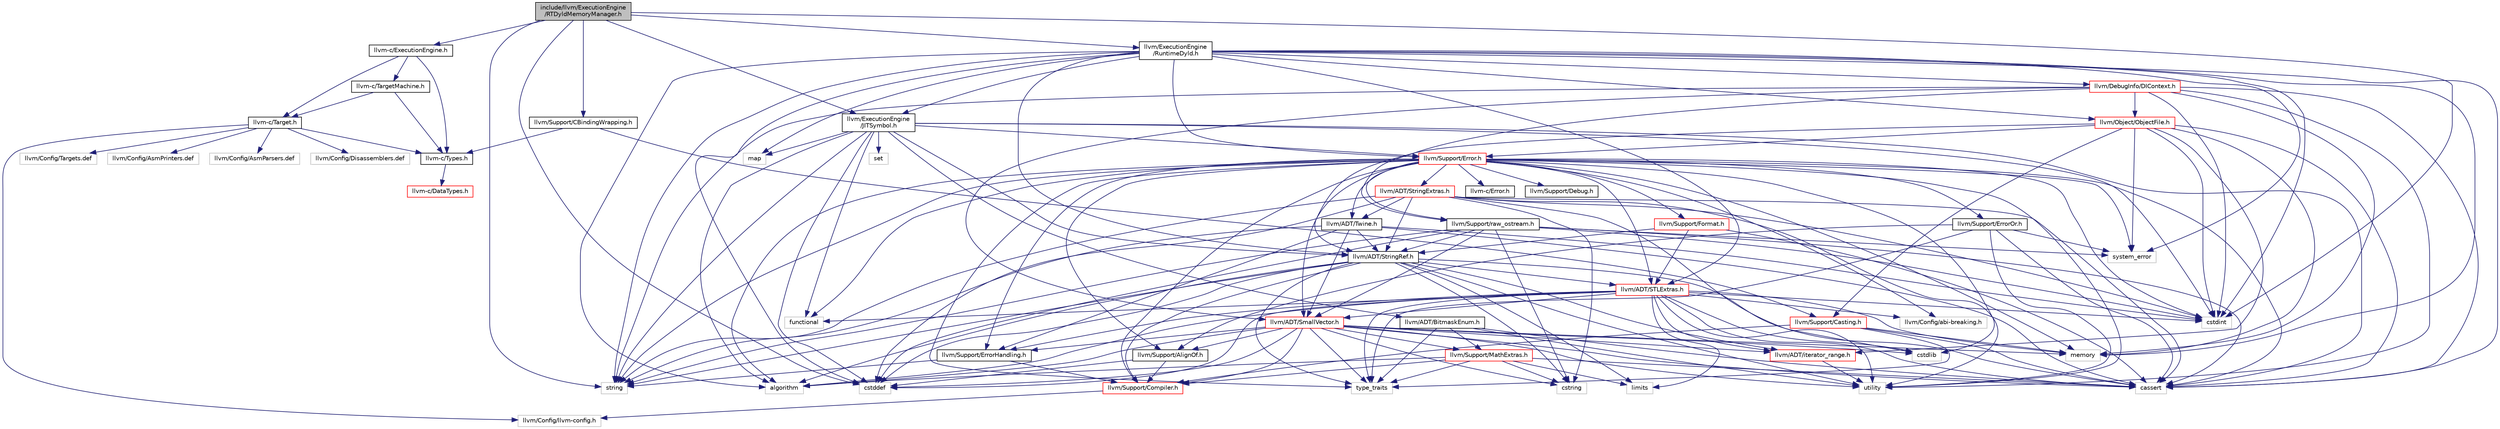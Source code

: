 digraph "include/llvm/ExecutionEngine/RTDyldMemoryManager.h"
{
 // LATEX_PDF_SIZE
  bgcolor="transparent";
  edge [fontname="Helvetica",fontsize="10",labelfontname="Helvetica",labelfontsize="10"];
  node [fontname="Helvetica",fontsize="10",shape="box"];
  Node1 [label="include/llvm/ExecutionEngine\l/RTDyldMemoryManager.h",height=0.2,width=0.4,color="black", fillcolor="grey75", style="filled", fontcolor="black",tooltip=" "];
  Node1 -> Node2 [color="midnightblue",fontsize="10",style="solid",fontname="Helvetica"];
  Node2 [label="llvm-c/ExecutionEngine.h",height=0.2,width=0.4,color="black",URL="$llvm-c_2ExecutionEngine_8h.html",tooltip=" "];
  Node2 -> Node3 [color="midnightblue",fontsize="10",style="solid",fontname="Helvetica"];
  Node3 [label="llvm-c/Target.h",height=0.2,width=0.4,color="black",URL="$Target_8h.html",tooltip=" "];
  Node3 -> Node4 [color="midnightblue",fontsize="10",style="solid",fontname="Helvetica"];
  Node4 [label="llvm-c/Types.h",height=0.2,width=0.4,color="black",URL="$llvm-c_2Types_8h.html",tooltip=" "];
  Node4 -> Node5 [color="midnightblue",fontsize="10",style="solid",fontname="Helvetica"];
  Node5 [label="llvm-c/DataTypes.h",height=0.2,width=0.4,color="red",URL="$llvm-c_2DataTypes_8h.html",tooltip=" "];
  Node3 -> Node10 [color="midnightblue",fontsize="10",style="solid",fontname="Helvetica"];
  Node10 [label="llvm/Config/llvm-config.h",height=0.2,width=0.4,color="grey75",tooltip=" "];
  Node3 -> Node11 [color="midnightblue",fontsize="10",style="solid",fontname="Helvetica"];
  Node11 [label="llvm/Config/Targets.def",height=0.2,width=0.4,color="grey75",tooltip=" "];
  Node3 -> Node12 [color="midnightblue",fontsize="10",style="solid",fontname="Helvetica"];
  Node12 [label="llvm/Config/AsmPrinters.def",height=0.2,width=0.4,color="grey75",tooltip=" "];
  Node3 -> Node13 [color="midnightblue",fontsize="10",style="solid",fontname="Helvetica"];
  Node13 [label="llvm/Config/AsmParsers.def",height=0.2,width=0.4,color="grey75",tooltip=" "];
  Node3 -> Node14 [color="midnightblue",fontsize="10",style="solid",fontname="Helvetica"];
  Node14 [label="llvm/Config/Disassemblers.def",height=0.2,width=0.4,color="grey75",tooltip=" "];
  Node2 -> Node15 [color="midnightblue",fontsize="10",style="solid",fontname="Helvetica"];
  Node15 [label="llvm-c/TargetMachine.h",height=0.2,width=0.4,color="black",URL="$llvm-c_2TargetMachine_8h.html",tooltip=" "];
  Node15 -> Node3 [color="midnightblue",fontsize="10",style="solid",fontname="Helvetica"];
  Node15 -> Node4 [color="midnightblue",fontsize="10",style="solid",fontname="Helvetica"];
  Node2 -> Node4 [color="midnightblue",fontsize="10",style="solid",fontname="Helvetica"];
  Node1 -> Node16 [color="midnightblue",fontsize="10",style="solid",fontname="Helvetica"];
  Node16 [label="llvm/ExecutionEngine\l/JITSymbol.h",height=0.2,width=0.4,color="black",URL="$JITSymbol_8h.html",tooltip=" "];
  Node16 -> Node17 [color="midnightblue",fontsize="10",style="solid",fontname="Helvetica"];
  Node17 [label="algorithm",height=0.2,width=0.4,color="grey75",tooltip=" "];
  Node16 -> Node18 [color="midnightblue",fontsize="10",style="solid",fontname="Helvetica"];
  Node18 [label="cassert",height=0.2,width=0.4,color="grey75",tooltip=" "];
  Node16 -> Node19 [color="midnightblue",fontsize="10",style="solid",fontname="Helvetica"];
  Node19 [label="cstddef",height=0.2,width=0.4,color="grey75",tooltip=" "];
  Node16 -> Node20 [color="midnightblue",fontsize="10",style="solid",fontname="Helvetica"];
  Node20 [label="cstdint",height=0.2,width=0.4,color="grey75",tooltip=" "];
  Node16 -> Node21 [color="midnightblue",fontsize="10",style="solid",fontname="Helvetica"];
  Node21 [label="functional",height=0.2,width=0.4,color="grey75",tooltip=" "];
  Node16 -> Node22 [color="midnightblue",fontsize="10",style="solid",fontname="Helvetica"];
  Node22 [label="map",height=0.2,width=0.4,color="grey75",tooltip=" "];
  Node16 -> Node23 [color="midnightblue",fontsize="10",style="solid",fontname="Helvetica"];
  Node23 [label="set",height=0.2,width=0.4,color="grey75",tooltip=" "];
  Node16 -> Node24 [color="midnightblue",fontsize="10",style="solid",fontname="Helvetica"];
  Node24 [label="string",height=0.2,width=0.4,color="grey75",tooltip=" "];
  Node16 -> Node25 [color="midnightblue",fontsize="10",style="solid",fontname="Helvetica"];
  Node25 [label="llvm/ADT/BitmaskEnum.h",height=0.2,width=0.4,color="black",URL="$BitmaskEnum_8h.html",tooltip=" "];
  Node25 -> Node18 [color="midnightblue",fontsize="10",style="solid",fontname="Helvetica"];
  Node25 -> Node26 [color="midnightblue",fontsize="10",style="solid",fontname="Helvetica"];
  Node26 [label="type_traits",height=0.2,width=0.4,color="grey75",tooltip=" "];
  Node25 -> Node27 [color="midnightblue",fontsize="10",style="solid",fontname="Helvetica"];
  Node27 [label="utility",height=0.2,width=0.4,color="grey75",tooltip=" "];
  Node25 -> Node28 [color="midnightblue",fontsize="10",style="solid",fontname="Helvetica"];
  Node28 [label="llvm/Support/MathExtras.h",height=0.2,width=0.4,color="red",URL="$MathExtras_8h.html",tooltip=" "];
  Node28 -> Node29 [color="midnightblue",fontsize="10",style="solid",fontname="Helvetica"];
  Node29 [label="llvm/Support/Compiler.h",height=0.2,width=0.4,color="red",URL="$Compiler_8h.html",tooltip=" "];
  Node29 -> Node10 [color="midnightblue",fontsize="10",style="solid",fontname="Helvetica"];
  Node28 -> Node17 [color="midnightblue",fontsize="10",style="solid",fontname="Helvetica"];
  Node28 -> Node18 [color="midnightblue",fontsize="10",style="solid",fontname="Helvetica"];
  Node28 -> Node35 [color="midnightblue",fontsize="10",style="solid",fontname="Helvetica"];
  Node35 [label="cstring",height=0.2,width=0.4,color="grey75",tooltip=" "];
  Node28 -> Node36 [color="midnightblue",fontsize="10",style="solid",fontname="Helvetica"];
  Node36 [label="limits",height=0.2,width=0.4,color="grey75",tooltip=" "];
  Node28 -> Node26 [color="midnightblue",fontsize="10",style="solid",fontname="Helvetica"];
  Node16 -> Node37 [color="midnightblue",fontsize="10",style="solid",fontname="Helvetica"];
  Node37 [label="llvm/ADT/StringRef.h",height=0.2,width=0.4,color="black",URL="$StringRef_8h.html",tooltip=" "];
  Node37 -> Node38 [color="midnightblue",fontsize="10",style="solid",fontname="Helvetica"];
  Node38 [label="llvm/ADT/STLExtras.h",height=0.2,width=0.4,color="red",URL="$STLExtras_8h.html",tooltip=" "];
  Node38 -> Node43 [color="midnightblue",fontsize="10",style="solid",fontname="Helvetica"];
  Node43 [label="llvm/ADT/SmallVector.h",height=0.2,width=0.4,color="red",URL="$SmallVector_8h.html",tooltip=" "];
  Node43 -> Node44 [color="midnightblue",fontsize="10",style="solid",fontname="Helvetica"];
  Node44 [label="llvm/ADT/iterator_range.h",height=0.2,width=0.4,color="red",URL="$iterator__range_8h.html",tooltip="This provides a very simple, boring adaptor for a begin and end iterator into a range type."];
  Node44 -> Node27 [color="midnightblue",fontsize="10",style="solid",fontname="Helvetica"];
  Node43 -> Node46 [color="midnightblue",fontsize="10",style="solid",fontname="Helvetica"];
  Node46 [label="llvm/Support/AlignOf.h",height=0.2,width=0.4,color="black",URL="$AlignOf_8h.html",tooltip=" "];
  Node46 -> Node29 [color="midnightblue",fontsize="10",style="solid",fontname="Helvetica"];
  Node46 -> Node19 [color="midnightblue",fontsize="10",style="solid",fontname="Helvetica"];
  Node43 -> Node29 [color="midnightblue",fontsize="10",style="solid",fontname="Helvetica"];
  Node43 -> Node28 [color="midnightblue",fontsize="10",style="solid",fontname="Helvetica"];
  Node43 -> Node48 [color="midnightblue",fontsize="10",style="solid",fontname="Helvetica"];
  Node48 [label="llvm/Support/ErrorHandling.h",height=0.2,width=0.4,color="black",URL="$llvm_2Support_2ErrorHandling_8h.html",tooltip=" "];
  Node48 -> Node29 [color="midnightblue",fontsize="10",style="solid",fontname="Helvetica"];
  Node48 -> Node24 [color="midnightblue",fontsize="10",style="solid",fontname="Helvetica"];
  Node43 -> Node17 [color="midnightblue",fontsize="10",style="solid",fontname="Helvetica"];
  Node43 -> Node18 [color="midnightblue",fontsize="10",style="solid",fontname="Helvetica"];
  Node43 -> Node19 [color="midnightblue",fontsize="10",style="solid",fontname="Helvetica"];
  Node43 -> Node49 [color="midnightblue",fontsize="10",style="solid",fontname="Helvetica"];
  Node49 [label="cstdlib",height=0.2,width=0.4,color="grey75",tooltip=" "];
  Node43 -> Node35 [color="midnightblue",fontsize="10",style="solid",fontname="Helvetica"];
  Node43 -> Node42 [color="midnightblue",fontsize="10",style="solid",fontname="Helvetica"];
  Node42 [label="memory",height=0.2,width=0.4,color="grey75",tooltip=" "];
  Node43 -> Node26 [color="midnightblue",fontsize="10",style="solid",fontname="Helvetica"];
  Node43 -> Node27 [color="midnightblue",fontsize="10",style="solid",fontname="Helvetica"];
  Node38 -> Node44 [color="midnightblue",fontsize="10",style="solid",fontname="Helvetica"];
  Node38 -> Node52 [color="midnightblue",fontsize="10",style="solid",fontname="Helvetica"];
  Node52 [label="llvm/Config/abi-breaking.h",height=0.2,width=0.4,color="grey75",tooltip=" "];
  Node38 -> Node48 [color="midnightblue",fontsize="10",style="solid",fontname="Helvetica"];
  Node38 -> Node17 [color="midnightblue",fontsize="10",style="solid",fontname="Helvetica"];
  Node38 -> Node18 [color="midnightblue",fontsize="10",style="solid",fontname="Helvetica"];
  Node38 -> Node19 [color="midnightblue",fontsize="10",style="solid",fontname="Helvetica"];
  Node38 -> Node20 [color="midnightblue",fontsize="10",style="solid",fontname="Helvetica"];
  Node38 -> Node49 [color="midnightblue",fontsize="10",style="solid",fontname="Helvetica"];
  Node38 -> Node21 [color="midnightblue",fontsize="10",style="solid",fontname="Helvetica"];
  Node38 -> Node36 [color="midnightblue",fontsize="10",style="solid",fontname="Helvetica"];
  Node38 -> Node42 [color="midnightblue",fontsize="10",style="solid",fontname="Helvetica"];
  Node38 -> Node26 [color="midnightblue",fontsize="10",style="solid",fontname="Helvetica"];
  Node38 -> Node27 [color="midnightblue",fontsize="10",style="solid",fontname="Helvetica"];
  Node37 -> Node44 [color="midnightblue",fontsize="10",style="solid",fontname="Helvetica"];
  Node37 -> Node29 [color="midnightblue",fontsize="10",style="solid",fontname="Helvetica"];
  Node37 -> Node17 [color="midnightblue",fontsize="10",style="solid",fontname="Helvetica"];
  Node37 -> Node18 [color="midnightblue",fontsize="10",style="solid",fontname="Helvetica"];
  Node37 -> Node19 [color="midnightblue",fontsize="10",style="solid",fontname="Helvetica"];
  Node37 -> Node35 [color="midnightblue",fontsize="10",style="solid",fontname="Helvetica"];
  Node37 -> Node36 [color="midnightblue",fontsize="10",style="solid",fontname="Helvetica"];
  Node37 -> Node24 [color="midnightblue",fontsize="10",style="solid",fontname="Helvetica"];
  Node37 -> Node26 [color="midnightblue",fontsize="10",style="solid",fontname="Helvetica"];
  Node37 -> Node27 [color="midnightblue",fontsize="10",style="solid",fontname="Helvetica"];
  Node16 -> Node54 [color="midnightblue",fontsize="10",style="solid",fontname="Helvetica"];
  Node54 [label="llvm/Support/Error.h",height=0.2,width=0.4,color="red",URL="$llvm_2Support_2Error_8h.html",tooltip=" "];
  Node54 -> Node55 [color="midnightblue",fontsize="10",style="solid",fontname="Helvetica"];
  Node55 [label="llvm-c/Error.h",height=0.2,width=0.4,color="black",URL="$llvm-c_2Error_8h.html",tooltip=" "];
  Node54 -> Node38 [color="midnightblue",fontsize="10",style="solid",fontname="Helvetica"];
  Node54 -> Node43 [color="midnightblue",fontsize="10",style="solid",fontname="Helvetica"];
  Node54 -> Node56 [color="midnightblue",fontsize="10",style="solid",fontname="Helvetica"];
  Node56 [label="llvm/ADT/StringExtras.h",height=0.2,width=0.4,color="red",URL="$StringExtras_8h.html",tooltip=" "];
  Node56 -> Node37 [color="midnightblue",fontsize="10",style="solid",fontname="Helvetica"];
  Node56 -> Node68 [color="midnightblue",fontsize="10",style="solid",fontname="Helvetica"];
  Node68 [label="llvm/ADT/Twine.h",height=0.2,width=0.4,color="black",URL="$Twine_8h.html",tooltip=" "];
  Node68 -> Node43 [color="midnightblue",fontsize="10",style="solid",fontname="Helvetica"];
  Node68 -> Node37 [color="midnightblue",fontsize="10",style="solid",fontname="Helvetica"];
  Node68 -> Node48 [color="midnightblue",fontsize="10",style="solid",fontname="Helvetica"];
  Node68 -> Node18 [color="midnightblue",fontsize="10",style="solid",fontname="Helvetica"];
  Node68 -> Node20 [color="midnightblue",fontsize="10",style="solid",fontname="Helvetica"];
  Node68 -> Node24 [color="midnightblue",fontsize="10",style="solid",fontname="Helvetica"];
  Node56 -> Node18 [color="midnightblue",fontsize="10",style="solid",fontname="Helvetica"];
  Node56 -> Node19 [color="midnightblue",fontsize="10",style="solid",fontname="Helvetica"];
  Node56 -> Node20 [color="midnightblue",fontsize="10",style="solid",fontname="Helvetica"];
  Node56 -> Node49 [color="midnightblue",fontsize="10",style="solid",fontname="Helvetica"];
  Node56 -> Node35 [color="midnightblue",fontsize="10",style="solid",fontname="Helvetica"];
  Node56 -> Node24 [color="midnightblue",fontsize="10",style="solid",fontname="Helvetica"];
  Node56 -> Node27 [color="midnightblue",fontsize="10",style="solid",fontname="Helvetica"];
  Node54 -> Node68 [color="midnightblue",fontsize="10",style="solid",fontname="Helvetica"];
  Node54 -> Node52 [color="midnightblue",fontsize="10",style="solid",fontname="Helvetica"];
  Node54 -> Node46 [color="midnightblue",fontsize="10",style="solid",fontname="Helvetica"];
  Node54 -> Node29 [color="midnightblue",fontsize="10",style="solid",fontname="Helvetica"];
  Node54 -> Node69 [color="midnightblue",fontsize="10",style="solid",fontname="Helvetica"];
  Node69 [label="llvm/Support/Debug.h",height=0.2,width=0.4,color="black",URL="$Debug_8h.html",tooltip=" "];
  Node54 -> Node48 [color="midnightblue",fontsize="10",style="solid",fontname="Helvetica"];
  Node54 -> Node70 [color="midnightblue",fontsize="10",style="solid",fontname="Helvetica"];
  Node70 [label="llvm/Support/ErrorOr.h",height=0.2,width=0.4,color="black",URL="$ErrorOr_8h.html",tooltip="Provides ErrorOr<T> smart pointer."];
  Node70 -> Node46 [color="midnightblue",fontsize="10",style="solid",fontname="Helvetica"];
  Node70 -> Node18 [color="midnightblue",fontsize="10",style="solid",fontname="Helvetica"];
  Node70 -> Node71 [color="midnightblue",fontsize="10",style="solid",fontname="Helvetica"];
  Node71 [label="system_error",height=0.2,width=0.4,color="grey75",tooltip=" "];
  Node70 -> Node26 [color="midnightblue",fontsize="10",style="solid",fontname="Helvetica"];
  Node70 -> Node27 [color="midnightblue",fontsize="10",style="solid",fontname="Helvetica"];
  Node54 -> Node72 [color="midnightblue",fontsize="10",style="solid",fontname="Helvetica"];
  Node72 [label="llvm/Support/Format.h",height=0.2,width=0.4,color="red",URL="$Format_8h.html",tooltip=" "];
  Node72 -> Node38 [color="midnightblue",fontsize="10",style="solid",fontname="Helvetica"];
  Node72 -> Node37 [color="midnightblue",fontsize="10",style="solid",fontname="Helvetica"];
  Node72 -> Node18 [color="midnightblue",fontsize="10",style="solid",fontname="Helvetica"];
  Node54 -> Node74 [color="midnightblue",fontsize="10",style="solid",fontname="Helvetica"];
  Node74 [label="llvm/Support/raw_ostream.h",height=0.2,width=0.4,color="black",URL="$raw__ostream_8h.html",tooltip=" "];
  Node74 -> Node43 [color="midnightblue",fontsize="10",style="solid",fontname="Helvetica"];
  Node74 -> Node37 [color="midnightblue",fontsize="10",style="solid",fontname="Helvetica"];
  Node74 -> Node18 [color="midnightblue",fontsize="10",style="solid",fontname="Helvetica"];
  Node74 -> Node19 [color="midnightblue",fontsize="10",style="solid",fontname="Helvetica"];
  Node74 -> Node20 [color="midnightblue",fontsize="10",style="solid",fontname="Helvetica"];
  Node74 -> Node35 [color="midnightblue",fontsize="10",style="solid",fontname="Helvetica"];
  Node74 -> Node24 [color="midnightblue",fontsize="10",style="solid",fontname="Helvetica"];
  Node74 -> Node71 [color="midnightblue",fontsize="10",style="solid",fontname="Helvetica"];
  Node54 -> Node17 [color="midnightblue",fontsize="10",style="solid",fontname="Helvetica"];
  Node54 -> Node18 [color="midnightblue",fontsize="10",style="solid",fontname="Helvetica"];
  Node54 -> Node20 [color="midnightblue",fontsize="10",style="solid",fontname="Helvetica"];
  Node54 -> Node49 [color="midnightblue",fontsize="10",style="solid",fontname="Helvetica"];
  Node54 -> Node21 [color="midnightblue",fontsize="10",style="solid",fontname="Helvetica"];
  Node54 -> Node42 [color="midnightblue",fontsize="10",style="solid",fontname="Helvetica"];
  Node54 -> Node24 [color="midnightblue",fontsize="10",style="solid",fontname="Helvetica"];
  Node54 -> Node71 [color="midnightblue",fontsize="10",style="solid",fontname="Helvetica"];
  Node54 -> Node26 [color="midnightblue",fontsize="10",style="solid",fontname="Helvetica"];
  Node54 -> Node27 [color="midnightblue",fontsize="10",style="solid",fontname="Helvetica"];
  Node1 -> Node75 [color="midnightblue",fontsize="10",style="solid",fontname="Helvetica"];
  Node75 [label="llvm/ExecutionEngine\l/RuntimeDyld.h",height=0.2,width=0.4,color="black",URL="$RuntimeDyld_8h.html",tooltip=" "];
  Node75 -> Node38 [color="midnightblue",fontsize="10",style="solid",fontname="Helvetica"];
  Node75 -> Node37 [color="midnightblue",fontsize="10",style="solid",fontname="Helvetica"];
  Node75 -> Node76 [color="midnightblue",fontsize="10",style="solid",fontname="Helvetica"];
  Node76 [label="llvm/DebugInfo/DIContext.h",height=0.2,width=0.4,color="red",URL="$DIContext_8h.html",tooltip=" "];
  Node76 -> Node43 [color="midnightblue",fontsize="10",style="solid",fontname="Helvetica"];
  Node76 -> Node77 [color="midnightblue",fontsize="10",style="solid",fontname="Helvetica"];
  Node77 [label="llvm/Object/ObjectFile.h",height=0.2,width=0.4,color="red",URL="$ObjectFile_8h.html",tooltip=" "];
  Node77 -> Node37 [color="midnightblue",fontsize="10",style="solid",fontname="Helvetica"];
  Node77 -> Node44 [color="midnightblue",fontsize="10",style="solid",fontname="Helvetica"];
  Node77 -> Node88 [color="midnightblue",fontsize="10",style="solid",fontname="Helvetica"];
  Node88 [label="llvm/Support/Casting.h",height=0.2,width=0.4,color="red",URL="$Casting_8h.html",tooltip=" "];
  Node88 -> Node29 [color="midnightblue",fontsize="10",style="solid",fontname="Helvetica"];
  Node88 -> Node18 [color="midnightblue",fontsize="10",style="solid",fontname="Helvetica"];
  Node88 -> Node42 [color="midnightblue",fontsize="10",style="solid",fontname="Helvetica"];
  Node88 -> Node26 [color="midnightblue",fontsize="10",style="solid",fontname="Helvetica"];
  Node77 -> Node54 [color="midnightblue",fontsize="10",style="solid",fontname="Helvetica"];
  Node77 -> Node18 [color="midnightblue",fontsize="10",style="solid",fontname="Helvetica"];
  Node77 -> Node20 [color="midnightblue",fontsize="10",style="solid",fontname="Helvetica"];
  Node77 -> Node42 [color="midnightblue",fontsize="10",style="solid",fontname="Helvetica"];
  Node77 -> Node71 [color="midnightblue",fontsize="10",style="solid",fontname="Helvetica"];
  Node76 -> Node74 [color="midnightblue",fontsize="10",style="solid",fontname="Helvetica"];
  Node76 -> Node18 [color="midnightblue",fontsize="10",style="solid",fontname="Helvetica"];
  Node76 -> Node20 [color="midnightblue",fontsize="10",style="solid",fontname="Helvetica"];
  Node76 -> Node42 [color="midnightblue",fontsize="10",style="solid",fontname="Helvetica"];
  Node76 -> Node24 [color="midnightblue",fontsize="10",style="solid",fontname="Helvetica"];
  Node76 -> Node27 [color="midnightblue",fontsize="10",style="solid",fontname="Helvetica"];
  Node75 -> Node16 [color="midnightblue",fontsize="10",style="solid",fontname="Helvetica"];
  Node75 -> Node77 [color="midnightblue",fontsize="10",style="solid",fontname="Helvetica"];
  Node75 -> Node54 [color="midnightblue",fontsize="10",style="solid",fontname="Helvetica"];
  Node75 -> Node17 [color="midnightblue",fontsize="10",style="solid",fontname="Helvetica"];
  Node75 -> Node18 [color="midnightblue",fontsize="10",style="solid",fontname="Helvetica"];
  Node75 -> Node19 [color="midnightblue",fontsize="10",style="solid",fontname="Helvetica"];
  Node75 -> Node20 [color="midnightblue",fontsize="10",style="solid",fontname="Helvetica"];
  Node75 -> Node22 [color="midnightblue",fontsize="10",style="solid",fontname="Helvetica"];
  Node75 -> Node42 [color="midnightblue",fontsize="10",style="solid",fontname="Helvetica"];
  Node75 -> Node24 [color="midnightblue",fontsize="10",style="solid",fontname="Helvetica"];
  Node75 -> Node71 [color="midnightblue",fontsize="10",style="solid",fontname="Helvetica"];
  Node1 -> Node87 [color="midnightblue",fontsize="10",style="solid",fontname="Helvetica"];
  Node87 [label="llvm/Support/CBindingWrapping.h",height=0.2,width=0.4,color="black",URL="$CBindingWrapping_8h.html",tooltip=" "];
  Node87 -> Node4 [color="midnightblue",fontsize="10",style="solid",fontname="Helvetica"];
  Node87 -> Node88 [color="midnightblue",fontsize="10",style="solid",fontname="Helvetica"];
  Node1 -> Node19 [color="midnightblue",fontsize="10",style="solid",fontname="Helvetica"];
  Node1 -> Node20 [color="midnightblue",fontsize="10",style="solid",fontname="Helvetica"];
  Node1 -> Node24 [color="midnightblue",fontsize="10",style="solid",fontname="Helvetica"];
}
